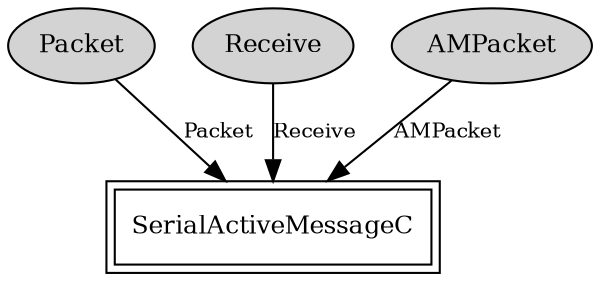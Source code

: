 digraph "tos.lib.serial.SerialAMReceiverC" {
  n0x40d55c68 [shape=ellipse, style=filled, label="Packet", fontsize=12];
  "SerialActiveMessageC" [fontsize=12, shape=box,peripheries=2, URL="../chtml/tos.lib.serial.SerialActiveMessageC.html"];
  n0x40d55910 [shape=ellipse, style=filled, label="Receive", fontsize=12];
  "SerialActiveMessageC" [fontsize=12, shape=box,peripheries=2, URL="../chtml/tos.lib.serial.SerialActiveMessageC.html"];
  n0x40d52370 [shape=ellipse, style=filled, label="AMPacket", fontsize=12];
  "SerialActiveMessageC" [fontsize=12, shape=box,peripheries=2, URL="../chtml/tos.lib.serial.SerialActiveMessageC.html"];
  "n0x40d55c68" -> "SerialActiveMessageC" [label="Packet", URL="../ihtml/tos.interfaces.Packet.html", fontsize=10];
  "n0x40d55910" -> "SerialActiveMessageC" [label="Receive", URL="../ihtml/tos.interfaces.Receive.html", fontsize=10];
  "n0x40d52370" -> "SerialActiveMessageC" [label="AMPacket", URL="../ihtml/tos.interfaces.AMPacket.html", fontsize=10];
}
